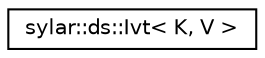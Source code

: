 digraph "类继承关系图"
{
 // LATEX_PDF_SIZE
  edge [fontname="Helvetica",fontsize="10",labelfontname="Helvetica",labelfontsize="10"];
  node [fontname="Helvetica",fontsize="10",shape=record];
  rankdir="LR";
  Node0 [label="sylar::ds::Ivt\< K, V \>",height=0.2,width=0.4,color="black", fillcolor="white", style="filled",URL="$structsylar_1_1ds_1_1Ivt.html",tooltip=" "];
}
